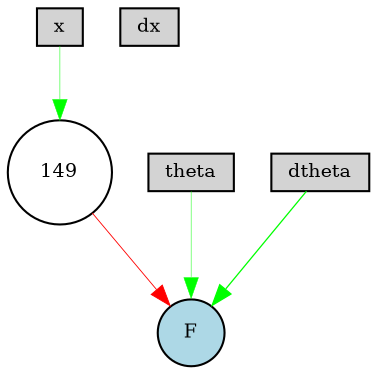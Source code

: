 digraph {
	node [fontsize=9 height=0.2 shape=circle width=0.2]
	x [fillcolor=lightgray shape=box style=filled]
	dx [fillcolor=lightgray shape=box style=filled]
	theta [fillcolor=lightgray shape=box style=filled]
	dtheta [fillcolor=lightgray shape=box style=filled]
	F [fillcolor=lightblue style=filled]
	149 [fillcolor=white style=filled]
	dtheta -> F [color=green penwidth=0.6137378079318804 style=solid]
	x -> 149 [color=green penwidth=0.24716836182648308 style=solid]
	149 -> F [color=red penwidth=0.4204960000129352 style=solid]
	theta -> F [color=green penwidth=0.23166316113386493 style=solid]
}
